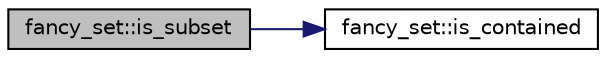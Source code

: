 digraph "fancy_set::is_subset"
{
  edge [fontname="Helvetica",fontsize="10",labelfontname="Helvetica",labelfontsize="10"];
  node [fontname="Helvetica",fontsize="10",shape=record];
  rankdir="LR";
  Node100 [label="fancy_set::is_subset",height=0.2,width=0.4,color="black", fillcolor="grey75", style="filled", fontcolor="black"];
  Node100 -> Node101 [color="midnightblue",fontsize="10",style="solid",fontname="Helvetica"];
  Node101 [label="fancy_set::is_contained",height=0.2,width=0.4,color="black", fillcolor="white", style="filled",URL="$d5/da4/classfancy__set.html#a629c5fdb14e3ad606632bb3d88013851"];
}
